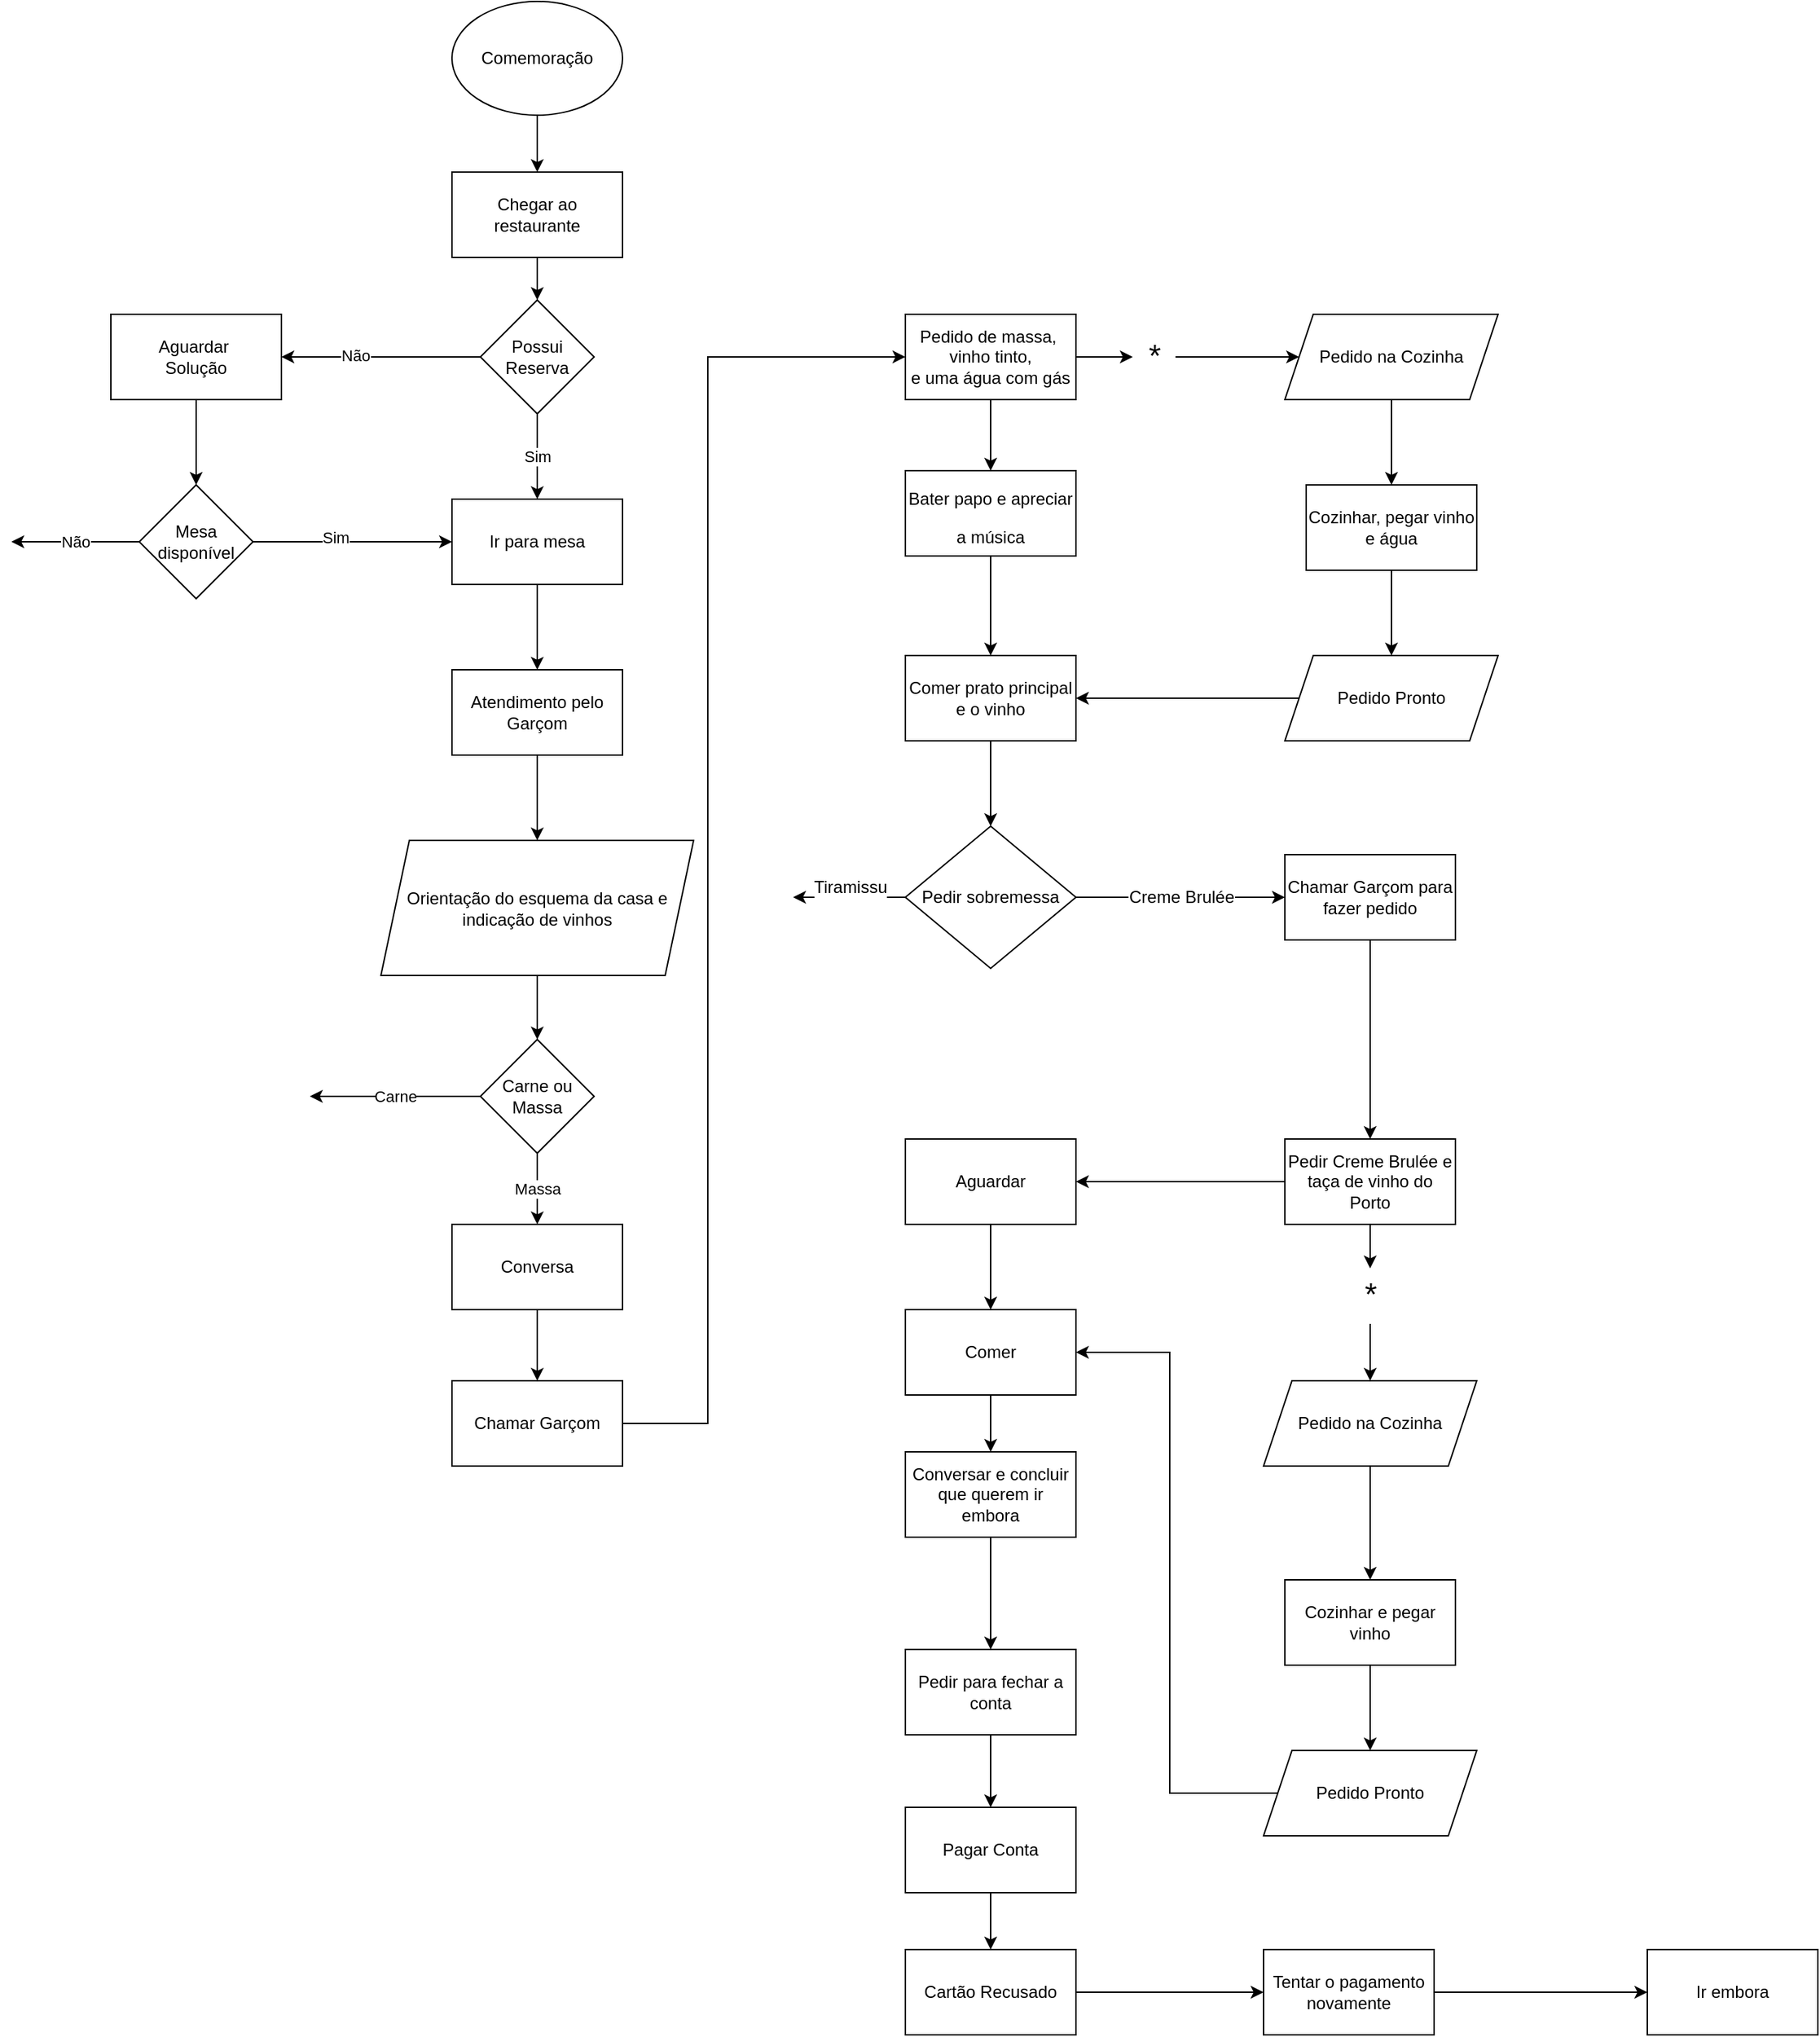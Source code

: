 <mxfile version="20.2.8" type="github">
  <diagram id="CsDq84LYK3NPVZI5AL57" name="Página-1">
    <mxGraphModel dx="1718" dy="614" grid="1" gridSize="10" guides="1" tooltips="1" connect="1" arrows="1" fold="1" page="1" pageScale="1" pageWidth="827" pageHeight="1169" math="0" shadow="0">
      <root>
        <mxCell id="0" />
        <mxCell id="1" parent="0" />
        <mxCell id="h2VD8IaXCJRkYgahIwb_-3" style="edgeStyle=orthogonalEdgeStyle;rounded=0;orthogonalLoop=1;jettySize=auto;html=1;exitX=0.5;exitY=1;exitDx=0;exitDy=0;entryX=0.5;entryY=0;entryDx=0;entryDy=0;" edge="1" parent="1" source="h2VD8IaXCJRkYgahIwb_-1" target="h2VD8IaXCJRkYgahIwb_-2">
          <mxGeometry relative="1" as="geometry" />
        </mxCell>
        <mxCell id="h2VD8IaXCJRkYgahIwb_-1" value="Comemoração" style="ellipse;whiteSpace=wrap;html=1;" vertex="1" parent="1">
          <mxGeometry x="340" y="10" width="120" height="80" as="geometry" />
        </mxCell>
        <mxCell id="h2VD8IaXCJRkYgahIwb_-5" style="edgeStyle=orthogonalEdgeStyle;rounded=0;orthogonalLoop=1;jettySize=auto;html=1;exitX=0.5;exitY=1;exitDx=0;exitDy=0;entryX=0.5;entryY=0;entryDx=0;entryDy=0;" edge="1" parent="1" source="h2VD8IaXCJRkYgahIwb_-2" target="h2VD8IaXCJRkYgahIwb_-4">
          <mxGeometry relative="1" as="geometry" />
        </mxCell>
        <mxCell id="h2VD8IaXCJRkYgahIwb_-2" value="Chegar ao restaurante" style="rounded=0;whiteSpace=wrap;html=1;" vertex="1" parent="1">
          <mxGeometry x="340" y="130" width="120" height="60" as="geometry" />
        </mxCell>
        <mxCell id="h2VD8IaXCJRkYgahIwb_-10" style="edgeStyle=orthogonalEdgeStyle;rounded=0;orthogonalLoop=1;jettySize=auto;html=1;exitX=0;exitY=0.5;exitDx=0;exitDy=0;entryX=1;entryY=0.5;entryDx=0;entryDy=0;" edge="1" parent="1" source="h2VD8IaXCJRkYgahIwb_-4" target="h2VD8IaXCJRkYgahIwb_-7">
          <mxGeometry relative="1" as="geometry" />
        </mxCell>
        <mxCell id="h2VD8IaXCJRkYgahIwb_-11" value="Não" style="edgeLabel;html=1;align=center;verticalAlign=middle;resizable=0;points=[];" vertex="1" connectable="0" parent="h2VD8IaXCJRkYgahIwb_-10">
          <mxGeometry x="0.257" y="-1" relative="1" as="geometry">
            <mxPoint as="offset" />
          </mxGeometry>
        </mxCell>
        <mxCell id="h2VD8IaXCJRkYgahIwb_-12" value="Sim" style="edgeStyle=orthogonalEdgeStyle;rounded=0;orthogonalLoop=1;jettySize=auto;html=1;exitX=0.5;exitY=1;exitDx=0;exitDy=0;entryX=0.5;entryY=0;entryDx=0;entryDy=0;" edge="1" parent="1" source="h2VD8IaXCJRkYgahIwb_-4" target="h2VD8IaXCJRkYgahIwb_-9">
          <mxGeometry relative="1" as="geometry" />
        </mxCell>
        <mxCell id="h2VD8IaXCJRkYgahIwb_-4" value="Possui&lt;br&gt;Reserva" style="rhombus;whiteSpace=wrap;html=1;" vertex="1" parent="1">
          <mxGeometry x="360" y="220" width="80" height="80" as="geometry" />
        </mxCell>
        <mxCell id="h2VD8IaXCJRkYgahIwb_-13" style="edgeStyle=orthogonalEdgeStyle;rounded=0;orthogonalLoop=1;jettySize=auto;html=1;exitX=0.5;exitY=1;exitDx=0;exitDy=0;entryX=0.5;entryY=0;entryDx=0;entryDy=0;" edge="1" parent="1" source="h2VD8IaXCJRkYgahIwb_-7" target="h2VD8IaXCJRkYgahIwb_-8">
          <mxGeometry relative="1" as="geometry" />
        </mxCell>
        <mxCell id="h2VD8IaXCJRkYgahIwb_-7" value="Aguardar&amp;nbsp;&lt;br&gt;Solução" style="rounded=0;whiteSpace=wrap;html=1;" vertex="1" parent="1">
          <mxGeometry x="100" y="230" width="120" height="60" as="geometry" />
        </mxCell>
        <mxCell id="h2VD8IaXCJRkYgahIwb_-14" style="edgeStyle=orthogonalEdgeStyle;rounded=0;orthogonalLoop=1;jettySize=auto;html=1;exitX=1;exitY=0.5;exitDx=0;exitDy=0;entryX=0;entryY=0.5;entryDx=0;entryDy=0;" edge="1" parent="1" source="h2VD8IaXCJRkYgahIwb_-8" target="h2VD8IaXCJRkYgahIwb_-9">
          <mxGeometry relative="1" as="geometry" />
        </mxCell>
        <mxCell id="h2VD8IaXCJRkYgahIwb_-15" value="Sim" style="edgeLabel;html=1;align=center;verticalAlign=middle;resizable=0;points=[];" vertex="1" connectable="0" parent="h2VD8IaXCJRkYgahIwb_-14">
          <mxGeometry x="-0.171" y="3" relative="1" as="geometry">
            <mxPoint as="offset" />
          </mxGeometry>
        </mxCell>
        <mxCell id="h2VD8IaXCJRkYgahIwb_-24" value="Não" style="edgeStyle=orthogonalEdgeStyle;rounded=0;orthogonalLoop=1;jettySize=auto;html=1;exitX=0;exitY=0.5;exitDx=0;exitDy=0;" edge="1" parent="1" source="h2VD8IaXCJRkYgahIwb_-8">
          <mxGeometry relative="1" as="geometry">
            <mxPoint x="30" y="390" as="targetPoint" />
          </mxGeometry>
        </mxCell>
        <mxCell id="h2VD8IaXCJRkYgahIwb_-8" value="Mesa disponível" style="rhombus;whiteSpace=wrap;html=1;" vertex="1" parent="1">
          <mxGeometry x="120" y="350" width="80" height="80" as="geometry" />
        </mxCell>
        <mxCell id="h2VD8IaXCJRkYgahIwb_-18" style="edgeStyle=orthogonalEdgeStyle;rounded=0;orthogonalLoop=1;jettySize=auto;html=1;exitX=0.5;exitY=1;exitDx=0;exitDy=0;entryX=0.5;entryY=0;entryDx=0;entryDy=0;" edge="1" parent="1" source="h2VD8IaXCJRkYgahIwb_-9" target="h2VD8IaXCJRkYgahIwb_-17">
          <mxGeometry relative="1" as="geometry" />
        </mxCell>
        <mxCell id="h2VD8IaXCJRkYgahIwb_-9" value="Ir para mesa" style="rounded=0;whiteSpace=wrap;html=1;" vertex="1" parent="1">
          <mxGeometry x="340" y="360" width="120" height="60" as="geometry" />
        </mxCell>
        <mxCell id="h2VD8IaXCJRkYgahIwb_-20" style="edgeStyle=orthogonalEdgeStyle;rounded=0;orthogonalLoop=1;jettySize=auto;html=1;exitX=0.5;exitY=1;exitDx=0;exitDy=0;entryX=0.5;entryY=0;entryDx=0;entryDy=0;" edge="1" parent="1" source="h2VD8IaXCJRkYgahIwb_-17" target="h2VD8IaXCJRkYgahIwb_-19">
          <mxGeometry relative="1" as="geometry" />
        </mxCell>
        <mxCell id="h2VD8IaXCJRkYgahIwb_-17" value="Atendimento pelo Garçom" style="rounded=0;whiteSpace=wrap;html=1;" vertex="1" parent="1">
          <mxGeometry x="340" y="480" width="120" height="60" as="geometry" />
        </mxCell>
        <mxCell id="h2VD8IaXCJRkYgahIwb_-22" style="edgeStyle=orthogonalEdgeStyle;rounded=0;orthogonalLoop=1;jettySize=auto;html=1;exitX=0.5;exitY=1;exitDx=0;exitDy=0;entryX=0.5;entryY=0;entryDx=0;entryDy=0;" edge="1" parent="1" source="h2VD8IaXCJRkYgahIwb_-19" target="h2VD8IaXCJRkYgahIwb_-21">
          <mxGeometry relative="1" as="geometry" />
        </mxCell>
        <mxCell id="h2VD8IaXCJRkYgahIwb_-19" value="Orientação do esquema da casa e indicação de vinhos" style="shape=parallelogram;perimeter=parallelogramPerimeter;whiteSpace=wrap;html=1;fixedSize=1;" vertex="1" parent="1">
          <mxGeometry x="290" y="600" width="220" height="95" as="geometry" />
        </mxCell>
        <mxCell id="h2VD8IaXCJRkYgahIwb_-23" value="Carne" style="edgeStyle=orthogonalEdgeStyle;rounded=0;orthogonalLoop=1;jettySize=auto;html=1;exitX=0;exitY=0.5;exitDx=0;exitDy=0;" edge="1" parent="1" source="h2VD8IaXCJRkYgahIwb_-21">
          <mxGeometry relative="1" as="geometry">
            <mxPoint x="240" y="780" as="targetPoint" />
          </mxGeometry>
        </mxCell>
        <mxCell id="h2VD8IaXCJRkYgahIwb_-26" value="Massa" style="edgeStyle=orthogonalEdgeStyle;rounded=0;orthogonalLoop=1;jettySize=auto;html=1;exitX=0.5;exitY=1;exitDx=0;exitDy=0;entryX=0.5;entryY=0;entryDx=0;entryDy=0;" edge="1" parent="1" source="h2VD8IaXCJRkYgahIwb_-21" target="h2VD8IaXCJRkYgahIwb_-25">
          <mxGeometry relative="1" as="geometry" />
        </mxCell>
        <mxCell id="h2VD8IaXCJRkYgahIwb_-21" value="Carne ou Massa" style="rhombus;whiteSpace=wrap;html=1;" vertex="1" parent="1">
          <mxGeometry x="360" y="740" width="80" height="80" as="geometry" />
        </mxCell>
        <mxCell id="h2VD8IaXCJRkYgahIwb_-28" style="edgeStyle=orthogonalEdgeStyle;rounded=0;orthogonalLoop=1;jettySize=auto;html=1;exitX=0.5;exitY=1;exitDx=0;exitDy=0;entryX=0.5;entryY=0;entryDx=0;entryDy=0;" edge="1" parent="1" source="h2VD8IaXCJRkYgahIwb_-25" target="h2VD8IaXCJRkYgahIwb_-27">
          <mxGeometry relative="1" as="geometry" />
        </mxCell>
        <mxCell id="h2VD8IaXCJRkYgahIwb_-25" value="Conversa" style="rounded=0;whiteSpace=wrap;html=1;" vertex="1" parent="1">
          <mxGeometry x="340" y="870" width="120" height="60" as="geometry" />
        </mxCell>
        <mxCell id="h2VD8IaXCJRkYgahIwb_-30" style="edgeStyle=orthogonalEdgeStyle;rounded=0;orthogonalLoop=1;jettySize=auto;html=1;exitX=1;exitY=0.5;exitDx=0;exitDy=0;entryX=0;entryY=0.5;entryDx=0;entryDy=0;" edge="1" parent="1" source="h2VD8IaXCJRkYgahIwb_-27" target="h2VD8IaXCJRkYgahIwb_-29">
          <mxGeometry relative="1" as="geometry">
            <Array as="points">
              <mxPoint x="520" y="1010" />
              <mxPoint x="520" y="260" />
            </Array>
          </mxGeometry>
        </mxCell>
        <mxCell id="h2VD8IaXCJRkYgahIwb_-27" value="Chamar Garçom" style="rounded=0;whiteSpace=wrap;html=1;" vertex="1" parent="1">
          <mxGeometry x="340" y="980" width="120" height="60" as="geometry" />
        </mxCell>
        <mxCell id="h2VD8IaXCJRkYgahIwb_-34" style="edgeStyle=orthogonalEdgeStyle;rounded=0;orthogonalLoop=1;jettySize=auto;html=1;exitX=1;exitY=0.5;exitDx=0;exitDy=0;" edge="1" parent="1" source="h2VD8IaXCJRkYgahIwb_-29" target="h2VD8IaXCJRkYgahIwb_-33">
          <mxGeometry relative="1" as="geometry" />
        </mxCell>
        <mxCell id="h2VD8IaXCJRkYgahIwb_-40" style="edgeStyle=orthogonalEdgeStyle;rounded=0;orthogonalLoop=1;jettySize=auto;html=1;exitX=0.5;exitY=1;exitDx=0;exitDy=0;entryX=0.5;entryY=0;entryDx=0;entryDy=0;fontSize=12;" edge="1" parent="1" source="h2VD8IaXCJRkYgahIwb_-29" target="h2VD8IaXCJRkYgahIwb_-39">
          <mxGeometry relative="1" as="geometry" />
        </mxCell>
        <mxCell id="h2VD8IaXCJRkYgahIwb_-29" value="Pedido de massa,&amp;nbsp;&lt;br&gt;vinho tinto,&lt;br&gt;e uma água com gás" style="rounded=0;whiteSpace=wrap;html=1;" vertex="1" parent="1">
          <mxGeometry x="659" y="230" width="120" height="60" as="geometry" />
        </mxCell>
        <mxCell id="h2VD8IaXCJRkYgahIwb_-37" style="edgeStyle=orthogonalEdgeStyle;rounded=0;orthogonalLoop=1;jettySize=auto;html=1;exitX=0.5;exitY=1;exitDx=0;exitDy=0;entryX=0.5;entryY=0;entryDx=0;entryDy=0;fontSize=22;startArrow=none;" edge="1" parent="1" source="h2VD8IaXCJRkYgahIwb_-75" target="h2VD8IaXCJRkYgahIwb_-36">
          <mxGeometry relative="1" as="geometry" />
        </mxCell>
        <mxCell id="h2VD8IaXCJRkYgahIwb_-78" style="edgeStyle=orthogonalEdgeStyle;rounded=0;orthogonalLoop=1;jettySize=auto;html=1;exitX=0.5;exitY=1;exitDx=0;exitDy=0;entryX=0.5;entryY=0;entryDx=0;entryDy=0;fontSize=12;" edge="1" parent="1" source="h2VD8IaXCJRkYgahIwb_-31" target="h2VD8IaXCJRkYgahIwb_-75">
          <mxGeometry relative="1" as="geometry" />
        </mxCell>
        <mxCell id="h2VD8IaXCJRkYgahIwb_-31" value="Pedido na Cozinha" style="shape=parallelogram;perimeter=parallelogramPerimeter;whiteSpace=wrap;html=1;fixedSize=1;" vertex="1" parent="1">
          <mxGeometry x="926" y="230" width="150" height="60" as="geometry" />
        </mxCell>
        <mxCell id="h2VD8IaXCJRkYgahIwb_-35" style="edgeStyle=orthogonalEdgeStyle;rounded=0;orthogonalLoop=1;jettySize=auto;html=1;entryX=0;entryY=0.5;entryDx=0;entryDy=0;fontSize=22;" edge="1" parent="1" source="h2VD8IaXCJRkYgahIwb_-33" target="h2VD8IaXCJRkYgahIwb_-31">
          <mxGeometry relative="1" as="geometry" />
        </mxCell>
        <mxCell id="h2VD8IaXCJRkYgahIwb_-33" value="&lt;font style=&quot;font-size: 22px;&quot;&gt;*&lt;/font&gt;" style="text;html=1;align=center;verticalAlign=middle;resizable=0;points=[];autosize=1;strokeColor=none;fillColor=none;strokeWidth=13;" vertex="1" parent="1">
          <mxGeometry x="819" y="240" width="30" height="40" as="geometry" />
        </mxCell>
        <mxCell id="h2VD8IaXCJRkYgahIwb_-77" style="edgeStyle=orthogonalEdgeStyle;rounded=0;orthogonalLoop=1;jettySize=auto;html=1;exitX=0;exitY=0.5;exitDx=0;exitDy=0;entryX=1;entryY=0.5;entryDx=0;entryDy=0;fontSize=12;" edge="1" parent="1" source="h2VD8IaXCJRkYgahIwb_-36" target="h2VD8IaXCJRkYgahIwb_-42">
          <mxGeometry relative="1" as="geometry" />
        </mxCell>
        <mxCell id="h2VD8IaXCJRkYgahIwb_-36" value="Pedido Pronto" style="shape=parallelogram;perimeter=parallelogramPerimeter;whiteSpace=wrap;html=1;fixedSize=1;" vertex="1" parent="1">
          <mxGeometry x="926" y="470" width="150" height="60" as="geometry" />
        </mxCell>
        <mxCell id="h2VD8IaXCJRkYgahIwb_-44" style="edgeStyle=orthogonalEdgeStyle;rounded=0;orthogonalLoop=1;jettySize=auto;html=1;exitX=0.5;exitY=1;exitDx=0;exitDy=0;entryX=0.5;entryY=0;entryDx=0;entryDy=0;fontSize=12;" edge="1" parent="1" source="h2VD8IaXCJRkYgahIwb_-39" target="h2VD8IaXCJRkYgahIwb_-42">
          <mxGeometry relative="1" as="geometry" />
        </mxCell>
        <mxCell id="h2VD8IaXCJRkYgahIwb_-39" value="&lt;font style=&quot;font-size: 12px;&quot;&gt;Bater papo e apreciar a música&lt;/font&gt;" style="rounded=0;whiteSpace=wrap;html=1;strokeWidth=1;fontSize=22;" vertex="1" parent="1">
          <mxGeometry x="659" y="340" width="120" height="60" as="geometry" />
        </mxCell>
        <mxCell id="h2VD8IaXCJRkYgahIwb_-50" style="edgeStyle=orthogonalEdgeStyle;rounded=0;orthogonalLoop=1;jettySize=auto;html=1;exitX=0.5;exitY=1;exitDx=0;exitDy=0;entryX=0.5;entryY=0;entryDx=0;entryDy=0;fontSize=12;" edge="1" parent="1" source="h2VD8IaXCJRkYgahIwb_-42" target="h2VD8IaXCJRkYgahIwb_-45">
          <mxGeometry relative="1" as="geometry" />
        </mxCell>
        <mxCell id="h2VD8IaXCJRkYgahIwb_-42" value="Comer prato principal e o vinho" style="rounded=0;whiteSpace=wrap;html=1;strokeWidth=1;fontSize=12;" vertex="1" parent="1">
          <mxGeometry x="659" y="470" width="120" height="60" as="geometry" />
        </mxCell>
        <mxCell id="h2VD8IaXCJRkYgahIwb_-49" value="Creme Brulée" style="edgeStyle=orthogonalEdgeStyle;rounded=0;orthogonalLoop=1;jettySize=auto;html=1;exitX=1;exitY=0.5;exitDx=0;exitDy=0;entryX=0;entryY=0.5;entryDx=0;entryDy=0;fontSize=12;" edge="1" parent="1" source="h2VD8IaXCJRkYgahIwb_-45" target="h2VD8IaXCJRkYgahIwb_-48">
          <mxGeometry relative="1" as="geometry" />
        </mxCell>
        <mxCell id="h2VD8IaXCJRkYgahIwb_-86" value="&#xa;&lt;span style=&quot;color: rgb(0, 0, 0); font-family: Helvetica; font-size: 12px; font-style: normal; font-variant-ligatures: normal; font-variant-caps: normal; font-weight: 400; letter-spacing: normal; orphans: 2; text-align: center; text-indent: 0px; text-transform: none; widows: 2; word-spacing: 0px; -webkit-text-stroke-width: 0px; background-color: rgb(255, 255, 255); text-decoration-thickness: initial; text-decoration-style: initial; text-decoration-color: initial; float: none; display: inline !important;&quot;&gt;Tiramissu&lt;/span&gt;&#xa;&#xa;" style="edgeStyle=orthogonalEdgeStyle;rounded=0;orthogonalLoop=1;jettySize=auto;html=1;exitX=0;exitY=0.5;exitDx=0;exitDy=0;fontSize=12;" edge="1" parent="1" source="h2VD8IaXCJRkYgahIwb_-45">
          <mxGeometry relative="1" as="geometry">
            <mxPoint x="580" y="640" as="targetPoint" />
          </mxGeometry>
        </mxCell>
        <mxCell id="h2VD8IaXCJRkYgahIwb_-45" value="Pedir sobremessa" style="rhombus;whiteSpace=wrap;html=1;strokeWidth=1;fontSize=12;" vertex="1" parent="1">
          <mxGeometry x="659" y="590" width="120" height="100" as="geometry" />
        </mxCell>
        <mxCell id="h2VD8IaXCJRkYgahIwb_-52" style="edgeStyle=orthogonalEdgeStyle;rounded=0;orthogonalLoop=1;jettySize=auto;html=1;exitX=0.5;exitY=1;exitDx=0;exitDy=0;entryX=0.5;entryY=0;entryDx=0;entryDy=0;fontSize=12;" edge="1" parent="1" source="h2VD8IaXCJRkYgahIwb_-48" target="h2VD8IaXCJRkYgahIwb_-51">
          <mxGeometry relative="1" as="geometry" />
        </mxCell>
        <mxCell id="h2VD8IaXCJRkYgahIwb_-48" value="Chamar Garçom para fazer pedido" style="rounded=0;whiteSpace=wrap;html=1;strokeWidth=1;fontSize=12;" vertex="1" parent="1">
          <mxGeometry x="926" y="610" width="120" height="60" as="geometry" />
        </mxCell>
        <mxCell id="h2VD8IaXCJRkYgahIwb_-54" style="edgeStyle=orthogonalEdgeStyle;rounded=0;orthogonalLoop=1;jettySize=auto;html=1;exitX=0.5;exitY=1;exitDx=0;exitDy=0;entryX=0.5;entryY=0.025;entryDx=0;entryDy=0;entryPerimeter=0;fontSize=12;" edge="1" parent="1" source="h2VD8IaXCJRkYgahIwb_-51" target="h2VD8IaXCJRkYgahIwb_-53">
          <mxGeometry relative="1" as="geometry" />
        </mxCell>
        <mxCell id="h2VD8IaXCJRkYgahIwb_-60" style="edgeStyle=orthogonalEdgeStyle;rounded=0;orthogonalLoop=1;jettySize=auto;html=1;entryX=1;entryY=0.5;entryDx=0;entryDy=0;fontSize=12;" edge="1" parent="1" source="h2VD8IaXCJRkYgahIwb_-51" target="h2VD8IaXCJRkYgahIwb_-59">
          <mxGeometry relative="1" as="geometry" />
        </mxCell>
        <mxCell id="h2VD8IaXCJRkYgahIwb_-51" value="Pedir Creme Brulée e taça de vinho do Porto" style="rounded=0;whiteSpace=wrap;html=1;strokeWidth=1;fontSize=12;" vertex="1" parent="1">
          <mxGeometry x="926" y="810" width="120" height="60" as="geometry" />
        </mxCell>
        <mxCell id="h2VD8IaXCJRkYgahIwb_-58" style="edgeStyle=orthogonalEdgeStyle;rounded=0;orthogonalLoop=1;jettySize=auto;html=1;entryX=0.5;entryY=0;entryDx=0;entryDy=0;fontSize=12;" edge="1" parent="1" source="h2VD8IaXCJRkYgahIwb_-53" target="h2VD8IaXCJRkYgahIwb_-56">
          <mxGeometry relative="1" as="geometry" />
        </mxCell>
        <mxCell id="h2VD8IaXCJRkYgahIwb_-53" value="&lt;font style=&quot;font-size: 22px;&quot;&gt;*&lt;/font&gt;" style="text;html=1;align=center;verticalAlign=middle;resizable=0;points=[];autosize=1;strokeColor=none;fillColor=none;strokeWidth=13;" vertex="1" parent="1">
          <mxGeometry x="971" y="900" width="30" height="40" as="geometry" />
        </mxCell>
        <mxCell id="h2VD8IaXCJRkYgahIwb_-80" style="edgeStyle=orthogonalEdgeStyle;rounded=0;orthogonalLoop=1;jettySize=auto;html=1;exitX=0.5;exitY=1;exitDx=0;exitDy=0;fontSize=12;" edge="1" parent="1" source="h2VD8IaXCJRkYgahIwb_-56" target="h2VD8IaXCJRkYgahIwb_-79">
          <mxGeometry relative="1" as="geometry" />
        </mxCell>
        <mxCell id="h2VD8IaXCJRkYgahIwb_-56" value="Pedido na Cozinha" style="shape=parallelogram;perimeter=parallelogramPerimeter;whiteSpace=wrap;html=1;fixedSize=1;" vertex="1" parent="1">
          <mxGeometry x="911" y="980" width="150" height="60" as="geometry" />
        </mxCell>
        <mxCell id="h2VD8IaXCJRkYgahIwb_-63" style="edgeStyle=orthogonalEdgeStyle;rounded=0;orthogonalLoop=1;jettySize=auto;html=1;exitX=0;exitY=0.5;exitDx=0;exitDy=0;entryX=1;entryY=0.5;entryDx=0;entryDy=0;fontSize=12;" edge="1" parent="1" source="h2VD8IaXCJRkYgahIwb_-57" target="h2VD8IaXCJRkYgahIwb_-61">
          <mxGeometry relative="1" as="geometry" />
        </mxCell>
        <mxCell id="h2VD8IaXCJRkYgahIwb_-57" value="Pedido Pronto" style="shape=parallelogram;perimeter=parallelogramPerimeter;whiteSpace=wrap;html=1;fixedSize=1;" vertex="1" parent="1">
          <mxGeometry x="911" y="1240" width="150" height="60" as="geometry" />
        </mxCell>
        <mxCell id="h2VD8IaXCJRkYgahIwb_-62" style="edgeStyle=orthogonalEdgeStyle;rounded=0;orthogonalLoop=1;jettySize=auto;html=1;exitX=0.5;exitY=1;exitDx=0;exitDy=0;entryX=0.5;entryY=0;entryDx=0;entryDy=0;fontSize=12;" edge="1" parent="1" source="h2VD8IaXCJRkYgahIwb_-59" target="h2VD8IaXCJRkYgahIwb_-61">
          <mxGeometry relative="1" as="geometry" />
        </mxCell>
        <mxCell id="h2VD8IaXCJRkYgahIwb_-59" value="Aguardar" style="rounded=0;whiteSpace=wrap;html=1;strokeWidth=1;fontSize=12;" vertex="1" parent="1">
          <mxGeometry x="659" y="810" width="120" height="60" as="geometry" />
        </mxCell>
        <mxCell id="h2VD8IaXCJRkYgahIwb_-84" style="edgeStyle=orthogonalEdgeStyle;rounded=0;orthogonalLoop=1;jettySize=auto;html=1;exitX=0.5;exitY=1;exitDx=0;exitDy=0;entryX=0.5;entryY=0;entryDx=0;entryDy=0;fontSize=12;" edge="1" parent="1" source="h2VD8IaXCJRkYgahIwb_-61" target="h2VD8IaXCJRkYgahIwb_-82">
          <mxGeometry relative="1" as="geometry" />
        </mxCell>
        <mxCell id="h2VD8IaXCJRkYgahIwb_-61" value="Comer" style="rounded=0;whiteSpace=wrap;html=1;strokeWidth=1;fontSize=12;" vertex="1" parent="1">
          <mxGeometry x="659" y="930" width="120" height="60" as="geometry" />
        </mxCell>
        <mxCell id="h2VD8IaXCJRkYgahIwb_-70" style="edgeStyle=orthogonalEdgeStyle;rounded=0;orthogonalLoop=1;jettySize=auto;html=1;exitX=0.5;exitY=1;exitDx=0;exitDy=0;entryX=0.5;entryY=0;entryDx=0;entryDy=0;fontSize=12;" edge="1" parent="1" source="h2VD8IaXCJRkYgahIwb_-64" target="h2VD8IaXCJRkYgahIwb_-66">
          <mxGeometry relative="1" as="geometry" />
        </mxCell>
        <mxCell id="h2VD8IaXCJRkYgahIwb_-64" value="Pedir para fechar a conta" style="rounded=0;whiteSpace=wrap;html=1;strokeWidth=1;fontSize=12;" vertex="1" parent="1">
          <mxGeometry x="659" y="1169" width="120" height="60" as="geometry" />
        </mxCell>
        <mxCell id="h2VD8IaXCJRkYgahIwb_-71" style="edgeStyle=orthogonalEdgeStyle;rounded=0;orthogonalLoop=1;jettySize=auto;html=1;exitX=0.5;exitY=1;exitDx=0;exitDy=0;entryX=0.5;entryY=0;entryDx=0;entryDy=0;fontSize=12;" edge="1" parent="1" source="h2VD8IaXCJRkYgahIwb_-66" target="h2VD8IaXCJRkYgahIwb_-68">
          <mxGeometry relative="1" as="geometry" />
        </mxCell>
        <mxCell id="h2VD8IaXCJRkYgahIwb_-66" value="Pagar Conta" style="rounded=0;whiteSpace=wrap;html=1;strokeWidth=1;fontSize=12;" vertex="1" parent="1">
          <mxGeometry x="659" y="1280" width="120" height="60" as="geometry" />
        </mxCell>
        <mxCell id="h2VD8IaXCJRkYgahIwb_-74" style="edgeStyle=orthogonalEdgeStyle;rounded=0;orthogonalLoop=1;jettySize=auto;html=1;exitX=1;exitY=0.5;exitDx=0;exitDy=0;entryX=0;entryY=0.5;entryDx=0;entryDy=0;fontSize=12;" edge="1" parent="1" source="h2VD8IaXCJRkYgahIwb_-67" target="h2VD8IaXCJRkYgahIwb_-73">
          <mxGeometry relative="1" as="geometry" />
        </mxCell>
        <mxCell id="h2VD8IaXCJRkYgahIwb_-67" value="Tentar o pagamento novamente" style="rounded=0;whiteSpace=wrap;html=1;strokeWidth=1;fontSize=12;" vertex="1" parent="1">
          <mxGeometry x="911" y="1380" width="120" height="60" as="geometry" />
        </mxCell>
        <mxCell id="h2VD8IaXCJRkYgahIwb_-85" style="edgeStyle=orthogonalEdgeStyle;rounded=0;orthogonalLoop=1;jettySize=auto;html=1;exitX=1;exitY=0.5;exitDx=0;exitDy=0;entryX=0;entryY=0.5;entryDx=0;entryDy=0;fontSize=12;" edge="1" parent="1" source="h2VD8IaXCJRkYgahIwb_-68" target="h2VD8IaXCJRkYgahIwb_-67">
          <mxGeometry relative="1" as="geometry" />
        </mxCell>
        <mxCell id="h2VD8IaXCJRkYgahIwb_-68" value="Cartão Recusado" style="rounded=0;whiteSpace=wrap;html=1;strokeWidth=1;fontSize=12;" vertex="1" parent="1">
          <mxGeometry x="659" y="1380" width="120" height="60" as="geometry" />
        </mxCell>
        <mxCell id="h2VD8IaXCJRkYgahIwb_-73" value="Ir embora" style="rounded=0;whiteSpace=wrap;html=1;strokeWidth=1;fontSize=12;" vertex="1" parent="1">
          <mxGeometry x="1181" y="1380" width="120" height="60" as="geometry" />
        </mxCell>
        <mxCell id="h2VD8IaXCJRkYgahIwb_-75" value="Cozinhar, pegar vinho e água" style="rounded=0;whiteSpace=wrap;html=1;strokeWidth=1;fontSize=12;" vertex="1" parent="1">
          <mxGeometry x="941" y="350" width="120" height="60" as="geometry" />
        </mxCell>
        <mxCell id="h2VD8IaXCJRkYgahIwb_-81" style="edgeStyle=orthogonalEdgeStyle;rounded=0;orthogonalLoop=1;jettySize=auto;html=1;entryX=0.5;entryY=0;entryDx=0;entryDy=0;fontSize=12;" edge="1" parent="1" source="h2VD8IaXCJRkYgahIwb_-79" target="h2VD8IaXCJRkYgahIwb_-57">
          <mxGeometry relative="1" as="geometry" />
        </mxCell>
        <mxCell id="h2VD8IaXCJRkYgahIwb_-79" value="Cozinhar e pegar vinho" style="rounded=0;whiteSpace=wrap;html=1;strokeWidth=1;fontSize=12;" vertex="1" parent="1">
          <mxGeometry x="926" y="1120" width="120" height="60" as="geometry" />
        </mxCell>
        <mxCell id="h2VD8IaXCJRkYgahIwb_-83" style="edgeStyle=orthogonalEdgeStyle;rounded=0;orthogonalLoop=1;jettySize=auto;html=1;exitX=0.5;exitY=1;exitDx=0;exitDy=0;entryX=0.5;entryY=0;entryDx=0;entryDy=0;fontSize=12;" edge="1" parent="1" source="h2VD8IaXCJRkYgahIwb_-82" target="h2VD8IaXCJRkYgahIwb_-64">
          <mxGeometry relative="1" as="geometry" />
        </mxCell>
        <mxCell id="h2VD8IaXCJRkYgahIwb_-82" value="Conversar e concluir que querem ir embora" style="rounded=0;whiteSpace=wrap;html=1;strokeWidth=1;fontSize=12;" vertex="1" parent="1">
          <mxGeometry x="659" y="1030" width="120" height="60" as="geometry" />
        </mxCell>
      </root>
    </mxGraphModel>
  </diagram>
</mxfile>
